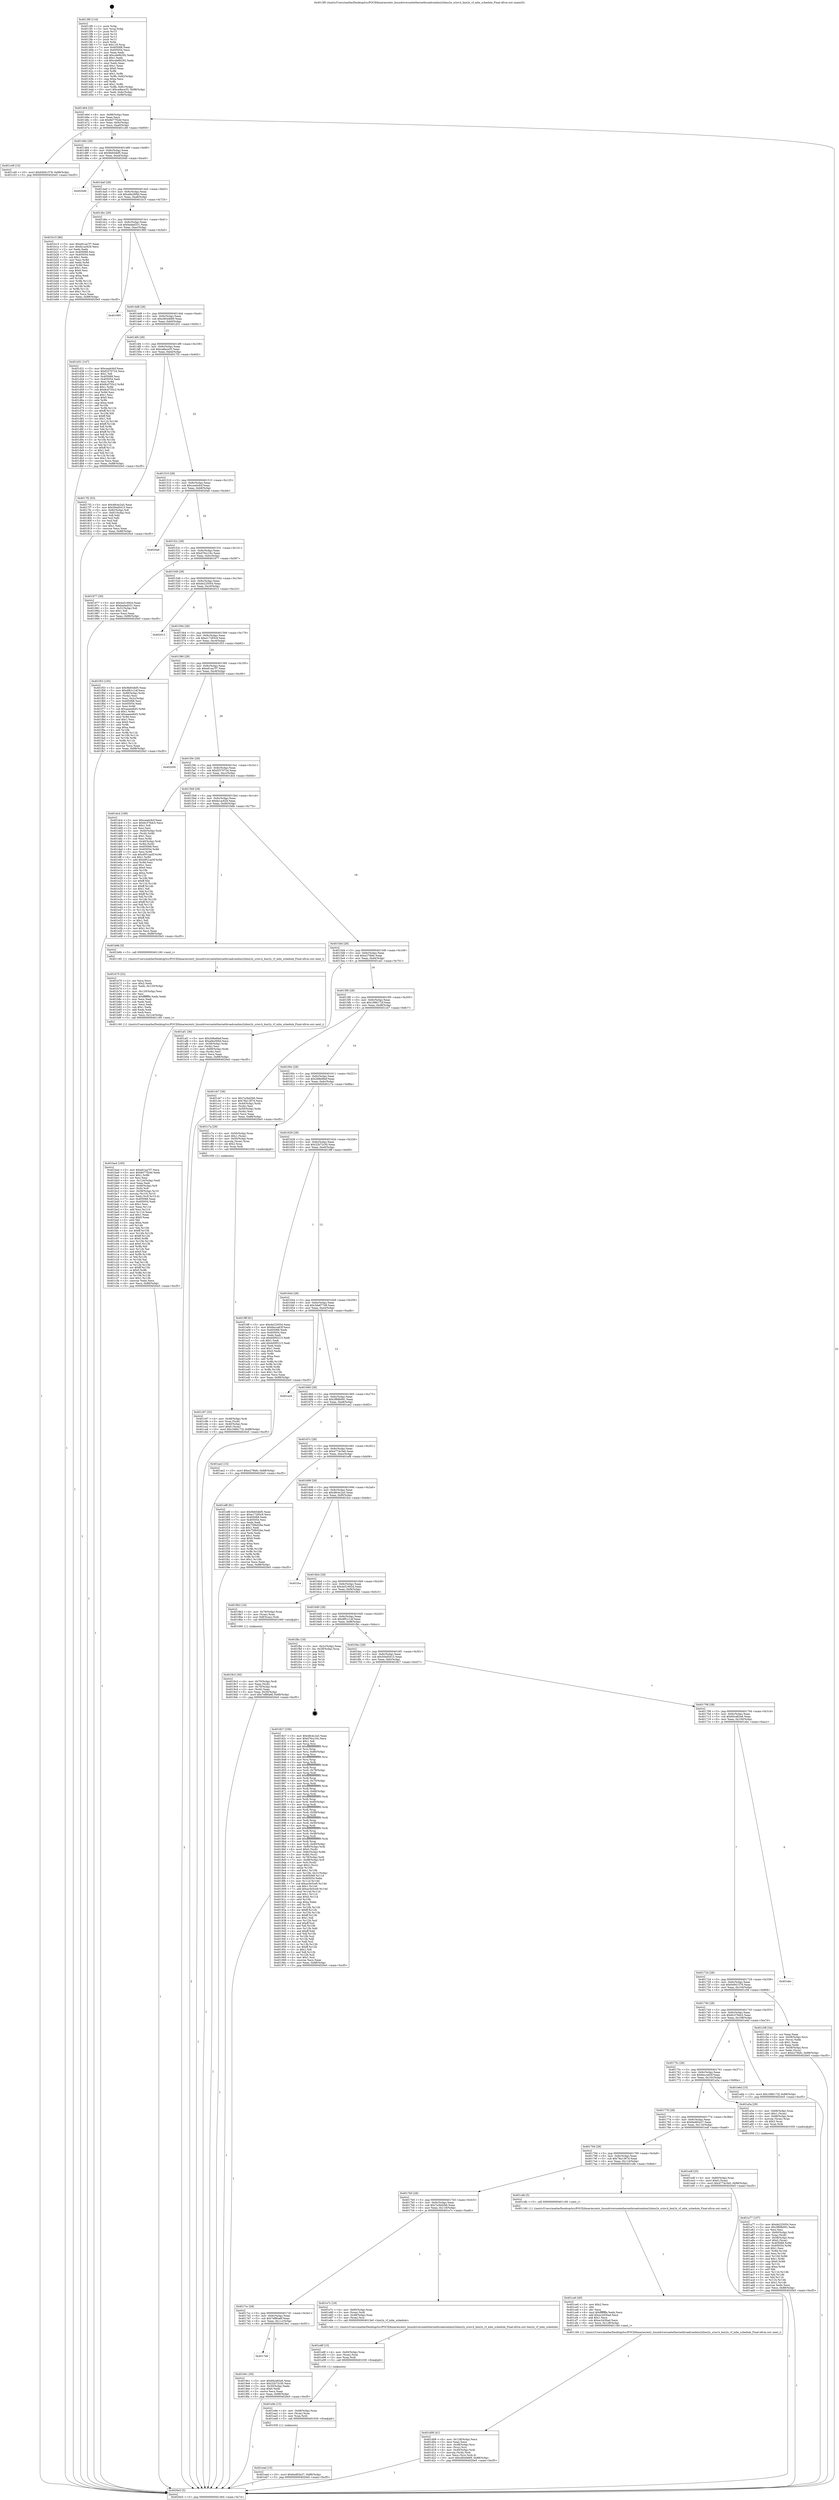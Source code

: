 digraph "0x4013f0" {
  label = "0x4013f0 (/mnt/c/Users/mathe/Desktop/tcc/POCII/binaries/extr_linuxdriversnetethernetbroadcombnx2xbnx2x_sriov.h_bnx2x_vf_mbx_schedule_Final-ollvm.out::main(0))"
  labelloc = "t"
  node[shape=record]

  Entry [label="",width=0.3,height=0.3,shape=circle,fillcolor=black,style=filled]
  "0x401464" [label="{
     0x401464 [32]\l
     | [instrs]\l
     &nbsp;&nbsp;0x401464 \<+6\>: mov -0x88(%rbp),%eax\l
     &nbsp;&nbsp;0x40146a \<+2\>: mov %eax,%ecx\l
     &nbsp;&nbsp;0x40146c \<+6\>: sub $0x8d77f2dd,%ecx\l
     &nbsp;&nbsp;0x401472 \<+6\>: mov %eax,-0x9c(%rbp)\l
     &nbsp;&nbsp;0x401478 \<+6\>: mov %ecx,-0xa0(%rbp)\l
     &nbsp;&nbsp;0x40147e \<+6\>: je 0000000000401c49 \<main+0x859\>\l
  }"]
  "0x401c49" [label="{
     0x401c49 [15]\l
     | [instrs]\l
     &nbsp;&nbsp;0x401c49 \<+10\>: movl $0x64941578,-0x88(%rbp)\l
     &nbsp;&nbsp;0x401c53 \<+5\>: jmp 00000000004020e5 \<main+0xcf5\>\l
  }"]
  "0x401484" [label="{
     0x401484 [28]\l
     | [instrs]\l
     &nbsp;&nbsp;0x401484 \<+5\>: jmp 0000000000401489 \<main+0x99\>\l
     &nbsp;&nbsp;0x401489 \<+6\>: mov -0x9c(%rbp),%eax\l
     &nbsp;&nbsp;0x40148f \<+5\>: sub $0x9b65dbf5,%eax\l
     &nbsp;&nbsp;0x401494 \<+6\>: mov %eax,-0xa4(%rbp)\l
     &nbsp;&nbsp;0x40149a \<+6\>: je 00000000004020d0 \<main+0xce0\>\l
  }"]
  Exit [label="",width=0.3,height=0.3,shape=circle,fillcolor=black,style=filled,peripheries=2]
  "0x4020d0" [label="{
     0x4020d0\l
  }", style=dashed]
  "0x4014a0" [label="{
     0x4014a0 [28]\l
     | [instrs]\l
     &nbsp;&nbsp;0x4014a0 \<+5\>: jmp 00000000004014a5 \<main+0xb5\>\l
     &nbsp;&nbsp;0x4014a5 \<+6\>: mov -0x9c(%rbp),%eax\l
     &nbsp;&nbsp;0x4014ab \<+5\>: sub $0xa9e26f4d,%eax\l
     &nbsp;&nbsp;0x4014b0 \<+6\>: mov %eax,-0xa8(%rbp)\l
     &nbsp;&nbsp;0x4014b6 \<+6\>: je 0000000000401b15 \<main+0x725\>\l
  }"]
  "0x401ead" [label="{
     0x401ead [15]\l
     | [instrs]\l
     &nbsp;&nbsp;0x401ead \<+10\>: movl $0x6ed93a37,-0x88(%rbp)\l
     &nbsp;&nbsp;0x401eb7 \<+5\>: jmp 00000000004020e5 \<main+0xcf5\>\l
  }"]
  "0x401b15" [label="{
     0x401b15 [86]\l
     | [instrs]\l
     &nbsp;&nbsp;0x401b15 \<+5\>: mov $0xe61aa7f7,%eax\l
     &nbsp;&nbsp;0x401b1a \<+5\>: mov $0xfa1ac629,%ecx\l
     &nbsp;&nbsp;0x401b1f \<+2\>: xor %edx,%edx\l
     &nbsp;&nbsp;0x401b21 \<+7\>: mov 0x405068,%esi\l
     &nbsp;&nbsp;0x401b28 \<+7\>: mov 0x405054,%edi\l
     &nbsp;&nbsp;0x401b2f \<+3\>: sub $0x1,%edx\l
     &nbsp;&nbsp;0x401b32 \<+3\>: mov %esi,%r8d\l
     &nbsp;&nbsp;0x401b35 \<+3\>: add %edx,%r8d\l
     &nbsp;&nbsp;0x401b38 \<+4\>: imul %r8d,%esi\l
     &nbsp;&nbsp;0x401b3c \<+3\>: and $0x1,%esi\l
     &nbsp;&nbsp;0x401b3f \<+3\>: cmp $0x0,%esi\l
     &nbsp;&nbsp;0x401b42 \<+4\>: sete %r9b\l
     &nbsp;&nbsp;0x401b46 \<+3\>: cmp $0xa,%edi\l
     &nbsp;&nbsp;0x401b49 \<+4\>: setl %r10b\l
     &nbsp;&nbsp;0x401b4d \<+3\>: mov %r9b,%r11b\l
     &nbsp;&nbsp;0x401b50 \<+3\>: and %r10b,%r11b\l
     &nbsp;&nbsp;0x401b53 \<+3\>: xor %r10b,%r9b\l
     &nbsp;&nbsp;0x401b56 \<+3\>: or %r9b,%r11b\l
     &nbsp;&nbsp;0x401b59 \<+4\>: test $0x1,%r11b\l
     &nbsp;&nbsp;0x401b5d \<+3\>: cmovne %ecx,%eax\l
     &nbsp;&nbsp;0x401b60 \<+6\>: mov %eax,-0x88(%rbp)\l
     &nbsp;&nbsp;0x401b66 \<+5\>: jmp 00000000004020e5 \<main+0xcf5\>\l
  }"]
  "0x4014bc" [label="{
     0x4014bc [28]\l
     | [instrs]\l
     &nbsp;&nbsp;0x4014bc \<+5\>: jmp 00000000004014c1 \<main+0xd1\>\l
     &nbsp;&nbsp;0x4014c1 \<+6\>: mov -0x9c(%rbp),%eax\l
     &nbsp;&nbsp;0x4014c7 \<+5\>: sub $0xbadad331,%eax\l
     &nbsp;&nbsp;0x4014cc \<+6\>: mov %eax,-0xac(%rbp)\l
     &nbsp;&nbsp;0x4014d2 \<+6\>: je 0000000000401995 \<main+0x5a5\>\l
  }"]
  "0x401e9e" [label="{
     0x401e9e [15]\l
     | [instrs]\l
     &nbsp;&nbsp;0x401e9e \<+4\>: mov -0x48(%rbp),%rax\l
     &nbsp;&nbsp;0x401ea2 \<+3\>: mov (%rax),%rax\l
     &nbsp;&nbsp;0x401ea5 \<+3\>: mov %rax,%rdi\l
     &nbsp;&nbsp;0x401ea8 \<+5\>: call 0000000000401030 \<free@plt\>\l
     | [calls]\l
     &nbsp;&nbsp;0x401030 \{1\} (unknown)\l
  }"]
  "0x401995" [label="{
     0x401995\l
  }", style=dashed]
  "0x4014d8" [label="{
     0x4014d8 [28]\l
     | [instrs]\l
     &nbsp;&nbsp;0x4014d8 \<+5\>: jmp 00000000004014dd \<main+0xed\>\l
     &nbsp;&nbsp;0x4014dd \<+6\>: mov -0x9c(%rbp),%eax\l
     &nbsp;&nbsp;0x4014e3 \<+5\>: sub $0xc8044669,%eax\l
     &nbsp;&nbsp;0x4014e8 \<+6\>: mov %eax,-0xb0(%rbp)\l
     &nbsp;&nbsp;0x4014ee \<+6\>: je 0000000000401d31 \<main+0x941\>\l
  }"]
  "0x401e8f" [label="{
     0x401e8f [15]\l
     | [instrs]\l
     &nbsp;&nbsp;0x401e8f \<+4\>: mov -0x60(%rbp),%rax\l
     &nbsp;&nbsp;0x401e93 \<+3\>: mov (%rax),%rax\l
     &nbsp;&nbsp;0x401e96 \<+3\>: mov %rax,%rdi\l
     &nbsp;&nbsp;0x401e99 \<+5\>: call 0000000000401030 \<free@plt\>\l
     | [calls]\l
     &nbsp;&nbsp;0x401030 \{1\} (unknown)\l
  }"]
  "0x401d31" [label="{
     0x401d31 [147]\l
     | [instrs]\l
     &nbsp;&nbsp;0x401d31 \<+5\>: mov $0xceadc6cf,%eax\l
     &nbsp;&nbsp;0x401d36 \<+5\>: mov $0xf2570724,%ecx\l
     &nbsp;&nbsp;0x401d3b \<+2\>: mov $0x1,%dl\l
     &nbsp;&nbsp;0x401d3d \<+7\>: mov 0x405068,%esi\l
     &nbsp;&nbsp;0x401d44 \<+7\>: mov 0x405054,%edi\l
     &nbsp;&nbsp;0x401d4b \<+3\>: mov %esi,%r8d\l
     &nbsp;&nbsp;0x401d4e \<+7\>: add $0x8cd755c2,%r8d\l
     &nbsp;&nbsp;0x401d55 \<+4\>: sub $0x1,%r8d\l
     &nbsp;&nbsp;0x401d59 \<+7\>: sub $0x8cd755c2,%r8d\l
     &nbsp;&nbsp;0x401d60 \<+4\>: imul %r8d,%esi\l
     &nbsp;&nbsp;0x401d64 \<+3\>: and $0x1,%esi\l
     &nbsp;&nbsp;0x401d67 \<+3\>: cmp $0x0,%esi\l
     &nbsp;&nbsp;0x401d6a \<+4\>: sete %r9b\l
     &nbsp;&nbsp;0x401d6e \<+3\>: cmp $0xa,%edi\l
     &nbsp;&nbsp;0x401d71 \<+4\>: setl %r10b\l
     &nbsp;&nbsp;0x401d75 \<+3\>: mov %r9b,%r11b\l
     &nbsp;&nbsp;0x401d78 \<+4\>: xor $0xff,%r11b\l
     &nbsp;&nbsp;0x401d7c \<+3\>: mov %r10b,%bl\l
     &nbsp;&nbsp;0x401d7f \<+3\>: xor $0xff,%bl\l
     &nbsp;&nbsp;0x401d82 \<+3\>: xor $0x1,%dl\l
     &nbsp;&nbsp;0x401d85 \<+3\>: mov %r11b,%r14b\l
     &nbsp;&nbsp;0x401d88 \<+4\>: and $0xff,%r14b\l
     &nbsp;&nbsp;0x401d8c \<+3\>: and %dl,%r9b\l
     &nbsp;&nbsp;0x401d8f \<+3\>: mov %bl,%r15b\l
     &nbsp;&nbsp;0x401d92 \<+4\>: and $0xff,%r15b\l
     &nbsp;&nbsp;0x401d96 \<+3\>: and %dl,%r10b\l
     &nbsp;&nbsp;0x401d99 \<+3\>: or %r9b,%r14b\l
     &nbsp;&nbsp;0x401d9c \<+3\>: or %r10b,%r15b\l
     &nbsp;&nbsp;0x401d9f \<+3\>: xor %r15b,%r14b\l
     &nbsp;&nbsp;0x401da2 \<+3\>: or %bl,%r11b\l
     &nbsp;&nbsp;0x401da5 \<+4\>: xor $0xff,%r11b\l
     &nbsp;&nbsp;0x401da9 \<+3\>: or $0x1,%dl\l
     &nbsp;&nbsp;0x401dac \<+3\>: and %dl,%r11b\l
     &nbsp;&nbsp;0x401daf \<+3\>: or %r11b,%r14b\l
     &nbsp;&nbsp;0x401db2 \<+4\>: test $0x1,%r14b\l
     &nbsp;&nbsp;0x401db6 \<+3\>: cmovne %ecx,%eax\l
     &nbsp;&nbsp;0x401db9 \<+6\>: mov %eax,-0x88(%rbp)\l
     &nbsp;&nbsp;0x401dbf \<+5\>: jmp 00000000004020e5 \<main+0xcf5\>\l
  }"]
  "0x4014f4" [label="{
     0x4014f4 [28]\l
     | [instrs]\l
     &nbsp;&nbsp;0x4014f4 \<+5\>: jmp 00000000004014f9 \<main+0x109\>\l
     &nbsp;&nbsp;0x4014f9 \<+6\>: mov -0x9c(%rbp),%eax\l
     &nbsp;&nbsp;0x4014ff \<+5\>: sub $0xce8ace35,%eax\l
     &nbsp;&nbsp;0x401504 \<+6\>: mov %eax,-0xb4(%rbp)\l
     &nbsp;&nbsp;0x40150a \<+6\>: je 00000000004017f2 \<main+0x402\>\l
  }"]
  "0x401d08" [label="{
     0x401d08 [41]\l
     | [instrs]\l
     &nbsp;&nbsp;0x401d08 \<+6\>: mov -0x128(%rbp),%ecx\l
     &nbsp;&nbsp;0x401d0e \<+3\>: imul %eax,%ecx\l
     &nbsp;&nbsp;0x401d11 \<+4\>: mov -0x48(%rbp),%rsi\l
     &nbsp;&nbsp;0x401d15 \<+3\>: mov (%rsi),%rsi\l
     &nbsp;&nbsp;0x401d18 \<+4\>: mov -0x40(%rbp),%rdi\l
     &nbsp;&nbsp;0x401d1c \<+3\>: movslq (%rdi),%rdi\l
     &nbsp;&nbsp;0x401d1f \<+3\>: mov %ecx,(%rsi,%rdi,4)\l
     &nbsp;&nbsp;0x401d22 \<+10\>: movl $0xc8044669,-0x88(%rbp)\l
     &nbsp;&nbsp;0x401d2c \<+5\>: jmp 00000000004020e5 \<main+0xcf5\>\l
  }"]
  "0x4017f2" [label="{
     0x4017f2 [53]\l
     | [instrs]\l
     &nbsp;&nbsp;0x4017f2 \<+5\>: mov $0x48c4c2a5,%eax\l
     &nbsp;&nbsp;0x4017f7 \<+5\>: mov $0x50ed5415,%ecx\l
     &nbsp;&nbsp;0x4017fc \<+6\>: mov -0x82(%rbp),%dl\l
     &nbsp;&nbsp;0x401802 \<+7\>: mov -0x81(%rbp),%sil\l
     &nbsp;&nbsp;0x401809 \<+3\>: mov %dl,%dil\l
     &nbsp;&nbsp;0x40180c \<+3\>: and %sil,%dil\l
     &nbsp;&nbsp;0x40180f \<+3\>: xor %sil,%dl\l
     &nbsp;&nbsp;0x401812 \<+3\>: or %dl,%dil\l
     &nbsp;&nbsp;0x401815 \<+4\>: test $0x1,%dil\l
     &nbsp;&nbsp;0x401819 \<+3\>: cmovne %ecx,%eax\l
     &nbsp;&nbsp;0x40181c \<+6\>: mov %eax,-0x88(%rbp)\l
     &nbsp;&nbsp;0x401822 \<+5\>: jmp 00000000004020e5 \<main+0xcf5\>\l
  }"]
  "0x401510" [label="{
     0x401510 [28]\l
     | [instrs]\l
     &nbsp;&nbsp;0x401510 \<+5\>: jmp 0000000000401515 \<main+0x125\>\l
     &nbsp;&nbsp;0x401515 \<+6\>: mov -0x9c(%rbp),%eax\l
     &nbsp;&nbsp;0x40151b \<+5\>: sub $0xceadc6cf,%eax\l
     &nbsp;&nbsp;0x401520 \<+6\>: mov %eax,-0xb8(%rbp)\l
     &nbsp;&nbsp;0x401526 \<+6\>: je 00000000004020a6 \<main+0xcb6\>\l
  }"]
  "0x4020e5" [label="{
     0x4020e5 [5]\l
     | [instrs]\l
     &nbsp;&nbsp;0x4020e5 \<+5\>: jmp 0000000000401464 \<main+0x74\>\l
  }"]
  "0x4013f0" [label="{
     0x4013f0 [116]\l
     | [instrs]\l
     &nbsp;&nbsp;0x4013f0 \<+1\>: push %rbp\l
     &nbsp;&nbsp;0x4013f1 \<+3\>: mov %rsp,%rbp\l
     &nbsp;&nbsp;0x4013f4 \<+2\>: push %r15\l
     &nbsp;&nbsp;0x4013f6 \<+2\>: push %r14\l
     &nbsp;&nbsp;0x4013f8 \<+2\>: push %r13\l
     &nbsp;&nbsp;0x4013fa \<+2\>: push %r12\l
     &nbsp;&nbsp;0x4013fc \<+1\>: push %rbx\l
     &nbsp;&nbsp;0x4013fd \<+7\>: sub $0x118,%rsp\l
     &nbsp;&nbsp;0x401404 \<+7\>: mov 0x405068,%eax\l
     &nbsp;&nbsp;0x40140b \<+7\>: mov 0x405054,%ecx\l
     &nbsp;&nbsp;0x401412 \<+2\>: mov %eax,%edx\l
     &nbsp;&nbsp;0x401414 \<+6\>: add $0xcde9b292,%edx\l
     &nbsp;&nbsp;0x40141a \<+3\>: sub $0x1,%edx\l
     &nbsp;&nbsp;0x40141d \<+6\>: sub $0xcde9b292,%edx\l
     &nbsp;&nbsp;0x401423 \<+3\>: imul %edx,%eax\l
     &nbsp;&nbsp;0x401426 \<+3\>: and $0x1,%eax\l
     &nbsp;&nbsp;0x401429 \<+3\>: cmp $0x0,%eax\l
     &nbsp;&nbsp;0x40142c \<+4\>: sete %r8b\l
     &nbsp;&nbsp;0x401430 \<+4\>: and $0x1,%r8b\l
     &nbsp;&nbsp;0x401434 \<+7\>: mov %r8b,-0x82(%rbp)\l
     &nbsp;&nbsp;0x40143b \<+3\>: cmp $0xa,%ecx\l
     &nbsp;&nbsp;0x40143e \<+4\>: setl %r8b\l
     &nbsp;&nbsp;0x401442 \<+4\>: and $0x1,%r8b\l
     &nbsp;&nbsp;0x401446 \<+7\>: mov %r8b,-0x81(%rbp)\l
     &nbsp;&nbsp;0x40144d \<+10\>: movl $0xce8ace35,-0x88(%rbp)\l
     &nbsp;&nbsp;0x401457 \<+6\>: mov %edi,-0x8c(%rbp)\l
     &nbsp;&nbsp;0x40145d \<+7\>: mov %rsi,-0x98(%rbp)\l
  }"]
  "0x401ce0" [label="{
     0x401ce0 [40]\l
     | [instrs]\l
     &nbsp;&nbsp;0x401ce0 \<+5\>: mov $0x2,%ecx\l
     &nbsp;&nbsp;0x401ce5 \<+1\>: cltd\l
     &nbsp;&nbsp;0x401ce6 \<+2\>: idiv %ecx\l
     &nbsp;&nbsp;0x401ce8 \<+6\>: imul $0xfffffffe,%edx,%ecx\l
     &nbsp;&nbsp;0x401cee \<+6\>: add $0xac2d30ad,%ecx\l
     &nbsp;&nbsp;0x401cf4 \<+3\>: add $0x1,%ecx\l
     &nbsp;&nbsp;0x401cf7 \<+6\>: sub $0xac2d30ad,%ecx\l
     &nbsp;&nbsp;0x401cfd \<+6\>: mov %ecx,-0x128(%rbp)\l
     &nbsp;&nbsp;0x401d03 \<+5\>: call 0000000000401160 \<next_i\>\l
     | [calls]\l
     &nbsp;&nbsp;0x401160 \{1\} (/mnt/c/Users/mathe/Desktop/tcc/POCII/binaries/extr_linuxdriversnetethernetbroadcombnx2xbnx2x_sriov.h_bnx2x_vf_mbx_schedule_Final-ollvm.out::next_i)\l
  }"]
  "0x4020a6" [label="{
     0x4020a6\l
  }", style=dashed]
  "0x40152c" [label="{
     0x40152c [28]\l
     | [instrs]\l
     &nbsp;&nbsp;0x40152c \<+5\>: jmp 0000000000401531 \<main+0x141\>\l
     &nbsp;&nbsp;0x401531 \<+6\>: mov -0x9c(%rbp),%eax\l
     &nbsp;&nbsp;0x401537 \<+5\>: sub $0xd76cc16c,%eax\l
     &nbsp;&nbsp;0x40153c \<+6\>: mov %eax,-0xbc(%rbp)\l
     &nbsp;&nbsp;0x401542 \<+6\>: je 0000000000401977 \<main+0x587\>\l
  }"]
  "0x401c97" [label="{
     0x401c97 [32]\l
     | [instrs]\l
     &nbsp;&nbsp;0x401c97 \<+4\>: mov -0x48(%rbp),%rdi\l
     &nbsp;&nbsp;0x401c9b \<+3\>: mov %rax,(%rdi)\l
     &nbsp;&nbsp;0x401c9e \<+4\>: mov -0x40(%rbp),%rax\l
     &nbsp;&nbsp;0x401ca2 \<+6\>: movl $0x0,(%rax)\l
     &nbsp;&nbsp;0x401ca8 \<+10\>: movl $0x1686172f,-0x88(%rbp)\l
     &nbsp;&nbsp;0x401cb2 \<+5\>: jmp 00000000004020e5 \<main+0xcf5\>\l
  }"]
  "0x401977" [label="{
     0x401977 [30]\l
     | [instrs]\l
     &nbsp;&nbsp;0x401977 \<+5\>: mov $0x4a51692d,%eax\l
     &nbsp;&nbsp;0x40197c \<+5\>: mov $0xbadad331,%ecx\l
     &nbsp;&nbsp;0x401981 \<+3\>: mov -0x31(%rbp),%dl\l
     &nbsp;&nbsp;0x401984 \<+3\>: test $0x1,%dl\l
     &nbsp;&nbsp;0x401987 \<+3\>: cmovne %ecx,%eax\l
     &nbsp;&nbsp;0x40198a \<+6\>: mov %eax,-0x88(%rbp)\l
     &nbsp;&nbsp;0x401990 \<+5\>: jmp 00000000004020e5 \<main+0xcf5\>\l
  }"]
  "0x401548" [label="{
     0x401548 [28]\l
     | [instrs]\l
     &nbsp;&nbsp;0x401548 \<+5\>: jmp 000000000040154d \<main+0x15d\>\l
     &nbsp;&nbsp;0x40154d \<+6\>: mov -0x9c(%rbp),%eax\l
     &nbsp;&nbsp;0x401553 \<+5\>: sub $0xde225054,%eax\l
     &nbsp;&nbsp;0x401558 \<+6\>: mov %eax,-0xc0(%rbp)\l
     &nbsp;&nbsp;0x40155e \<+6\>: je 0000000000402013 \<main+0xc23\>\l
  }"]
  "0x401ba4" [label="{
     0x401ba4 [165]\l
     | [instrs]\l
     &nbsp;&nbsp;0x401ba4 \<+5\>: mov $0xe61aa7f7,%ecx\l
     &nbsp;&nbsp;0x401ba9 \<+5\>: mov $0x8d77f2dd,%edx\l
     &nbsp;&nbsp;0x401bae \<+3\>: mov $0x1,%r8b\l
     &nbsp;&nbsp;0x401bb1 \<+2\>: xor %esi,%esi\l
     &nbsp;&nbsp;0x401bb3 \<+6\>: mov -0x124(%rbp),%edi\l
     &nbsp;&nbsp;0x401bb9 \<+3\>: imul %eax,%edi\l
     &nbsp;&nbsp;0x401bbc \<+4\>: mov -0x60(%rbp),%r9\l
     &nbsp;&nbsp;0x401bc0 \<+3\>: mov (%r9),%r9\l
     &nbsp;&nbsp;0x401bc3 \<+4\>: mov -0x58(%rbp),%r10\l
     &nbsp;&nbsp;0x401bc7 \<+3\>: movslq (%r10),%r10\l
     &nbsp;&nbsp;0x401bca \<+4\>: mov %edi,(%r9,%r10,4)\l
     &nbsp;&nbsp;0x401bce \<+7\>: mov 0x405068,%eax\l
     &nbsp;&nbsp;0x401bd5 \<+7\>: mov 0x405054,%edi\l
     &nbsp;&nbsp;0x401bdc \<+3\>: sub $0x1,%esi\l
     &nbsp;&nbsp;0x401bdf \<+3\>: mov %eax,%r11d\l
     &nbsp;&nbsp;0x401be2 \<+3\>: add %esi,%r11d\l
     &nbsp;&nbsp;0x401be5 \<+4\>: imul %r11d,%eax\l
     &nbsp;&nbsp;0x401be9 \<+3\>: and $0x1,%eax\l
     &nbsp;&nbsp;0x401bec \<+3\>: cmp $0x0,%eax\l
     &nbsp;&nbsp;0x401bef \<+3\>: sete %bl\l
     &nbsp;&nbsp;0x401bf2 \<+3\>: cmp $0xa,%edi\l
     &nbsp;&nbsp;0x401bf5 \<+4\>: setl %r14b\l
     &nbsp;&nbsp;0x401bf9 \<+3\>: mov %bl,%r15b\l
     &nbsp;&nbsp;0x401bfc \<+4\>: xor $0xff,%r15b\l
     &nbsp;&nbsp;0x401c00 \<+3\>: mov %r14b,%r12b\l
     &nbsp;&nbsp;0x401c03 \<+4\>: xor $0xff,%r12b\l
     &nbsp;&nbsp;0x401c07 \<+4\>: xor $0x0,%r8b\l
     &nbsp;&nbsp;0x401c0b \<+3\>: mov %r15b,%r13b\l
     &nbsp;&nbsp;0x401c0e \<+4\>: and $0x0,%r13b\l
     &nbsp;&nbsp;0x401c12 \<+3\>: and %r8b,%bl\l
     &nbsp;&nbsp;0x401c15 \<+3\>: mov %r12b,%al\l
     &nbsp;&nbsp;0x401c18 \<+2\>: and $0x0,%al\l
     &nbsp;&nbsp;0x401c1a \<+3\>: and %r8b,%r14b\l
     &nbsp;&nbsp;0x401c1d \<+3\>: or %bl,%r13b\l
     &nbsp;&nbsp;0x401c20 \<+3\>: or %r14b,%al\l
     &nbsp;&nbsp;0x401c23 \<+3\>: xor %al,%r13b\l
     &nbsp;&nbsp;0x401c26 \<+3\>: or %r12b,%r15b\l
     &nbsp;&nbsp;0x401c29 \<+4\>: xor $0xff,%r15b\l
     &nbsp;&nbsp;0x401c2d \<+4\>: or $0x0,%r8b\l
     &nbsp;&nbsp;0x401c31 \<+3\>: and %r8b,%r15b\l
     &nbsp;&nbsp;0x401c34 \<+3\>: or %r15b,%r13b\l
     &nbsp;&nbsp;0x401c37 \<+4\>: test $0x1,%r13b\l
     &nbsp;&nbsp;0x401c3b \<+3\>: cmovne %edx,%ecx\l
     &nbsp;&nbsp;0x401c3e \<+6\>: mov %ecx,-0x88(%rbp)\l
     &nbsp;&nbsp;0x401c44 \<+5\>: jmp 00000000004020e5 \<main+0xcf5\>\l
  }"]
  "0x402013" [label="{
     0x402013\l
  }", style=dashed]
  "0x401564" [label="{
     0x401564 [28]\l
     | [instrs]\l
     &nbsp;&nbsp;0x401564 \<+5\>: jmp 0000000000401569 \<main+0x179\>\l
     &nbsp;&nbsp;0x401569 \<+6\>: mov -0x9c(%rbp),%eax\l
     &nbsp;&nbsp;0x40156f \<+5\>: sub $0xe17285c9,%eax\l
     &nbsp;&nbsp;0x401574 \<+6\>: mov %eax,-0xc4(%rbp)\l
     &nbsp;&nbsp;0x40157a \<+6\>: je 0000000000401f53 \<main+0xb63\>\l
  }"]
  "0x401b70" [label="{
     0x401b70 [52]\l
     | [instrs]\l
     &nbsp;&nbsp;0x401b70 \<+2\>: xor %ecx,%ecx\l
     &nbsp;&nbsp;0x401b72 \<+5\>: mov $0x2,%edx\l
     &nbsp;&nbsp;0x401b77 \<+6\>: mov %edx,-0x120(%rbp)\l
     &nbsp;&nbsp;0x401b7d \<+1\>: cltd\l
     &nbsp;&nbsp;0x401b7e \<+6\>: mov -0x120(%rbp),%esi\l
     &nbsp;&nbsp;0x401b84 \<+2\>: idiv %esi\l
     &nbsp;&nbsp;0x401b86 \<+6\>: imul $0xfffffffe,%edx,%edx\l
     &nbsp;&nbsp;0x401b8c \<+2\>: mov %ecx,%edi\l
     &nbsp;&nbsp;0x401b8e \<+2\>: sub %edx,%edi\l
     &nbsp;&nbsp;0x401b90 \<+2\>: mov %ecx,%edx\l
     &nbsp;&nbsp;0x401b92 \<+3\>: sub $0x1,%edx\l
     &nbsp;&nbsp;0x401b95 \<+2\>: add %edx,%edi\l
     &nbsp;&nbsp;0x401b97 \<+2\>: sub %edi,%ecx\l
     &nbsp;&nbsp;0x401b99 \<+6\>: mov %ecx,-0x124(%rbp)\l
     &nbsp;&nbsp;0x401b9f \<+5\>: call 0000000000401160 \<next_i\>\l
     | [calls]\l
     &nbsp;&nbsp;0x401160 \{1\} (/mnt/c/Users/mathe/Desktop/tcc/POCII/binaries/extr_linuxdriversnetethernetbroadcombnx2xbnx2x_sriov.h_bnx2x_vf_mbx_schedule_Final-ollvm.out::next_i)\l
  }"]
  "0x401f53" [label="{
     0x401f53 [105]\l
     | [instrs]\l
     &nbsp;&nbsp;0x401f53 \<+5\>: mov $0x9b65dbf5,%eax\l
     &nbsp;&nbsp;0x401f58 \<+5\>: mov $0x4f61c14f,%ecx\l
     &nbsp;&nbsp;0x401f5d \<+4\>: mov -0x80(%rbp),%rdx\l
     &nbsp;&nbsp;0x401f61 \<+2\>: mov (%rdx),%esi\l
     &nbsp;&nbsp;0x401f63 \<+3\>: mov %esi,-0x2c(%rbp)\l
     &nbsp;&nbsp;0x401f66 \<+7\>: mov 0x405068,%esi\l
     &nbsp;&nbsp;0x401f6d \<+7\>: mov 0x405054,%edi\l
     &nbsp;&nbsp;0x401f74 \<+3\>: mov %esi,%r8d\l
     &nbsp;&nbsp;0x401f77 \<+7\>: sub $0xaaeee645,%r8d\l
     &nbsp;&nbsp;0x401f7e \<+4\>: sub $0x1,%r8d\l
     &nbsp;&nbsp;0x401f82 \<+7\>: add $0xaaeee645,%r8d\l
     &nbsp;&nbsp;0x401f89 \<+4\>: imul %r8d,%esi\l
     &nbsp;&nbsp;0x401f8d \<+3\>: and $0x1,%esi\l
     &nbsp;&nbsp;0x401f90 \<+3\>: cmp $0x0,%esi\l
     &nbsp;&nbsp;0x401f93 \<+4\>: sete %r9b\l
     &nbsp;&nbsp;0x401f97 \<+3\>: cmp $0xa,%edi\l
     &nbsp;&nbsp;0x401f9a \<+4\>: setl %r10b\l
     &nbsp;&nbsp;0x401f9e \<+3\>: mov %r9b,%r11b\l
     &nbsp;&nbsp;0x401fa1 \<+3\>: and %r10b,%r11b\l
     &nbsp;&nbsp;0x401fa4 \<+3\>: xor %r10b,%r9b\l
     &nbsp;&nbsp;0x401fa7 \<+3\>: or %r9b,%r11b\l
     &nbsp;&nbsp;0x401faa \<+4\>: test $0x1,%r11b\l
     &nbsp;&nbsp;0x401fae \<+3\>: cmovne %ecx,%eax\l
     &nbsp;&nbsp;0x401fb1 \<+6\>: mov %eax,-0x88(%rbp)\l
     &nbsp;&nbsp;0x401fb7 \<+5\>: jmp 00000000004020e5 \<main+0xcf5\>\l
  }"]
  "0x401580" [label="{
     0x401580 [28]\l
     | [instrs]\l
     &nbsp;&nbsp;0x401580 \<+5\>: jmp 0000000000401585 \<main+0x195\>\l
     &nbsp;&nbsp;0x401585 \<+6\>: mov -0x9c(%rbp),%eax\l
     &nbsp;&nbsp;0x40158b \<+5\>: sub $0xe61aa7f7,%eax\l
     &nbsp;&nbsp;0x401590 \<+6\>: mov %eax,-0xc8(%rbp)\l
     &nbsp;&nbsp;0x401596 \<+6\>: je 0000000000402050 \<main+0xc60\>\l
  }"]
  "0x401a77" [label="{
     0x401a77 [107]\l
     | [instrs]\l
     &nbsp;&nbsp;0x401a77 \<+5\>: mov $0xde225054,%ecx\l
     &nbsp;&nbsp;0x401a7c \<+5\>: mov $0x3f69b091,%edx\l
     &nbsp;&nbsp;0x401a81 \<+2\>: xor %esi,%esi\l
     &nbsp;&nbsp;0x401a83 \<+4\>: mov -0x60(%rbp),%rdi\l
     &nbsp;&nbsp;0x401a87 \<+3\>: mov %rax,(%rdi)\l
     &nbsp;&nbsp;0x401a8a \<+4\>: mov -0x58(%rbp),%rax\l
     &nbsp;&nbsp;0x401a8e \<+6\>: movl $0x0,(%rax)\l
     &nbsp;&nbsp;0x401a94 \<+8\>: mov 0x405068,%r8d\l
     &nbsp;&nbsp;0x401a9c \<+8\>: mov 0x405054,%r9d\l
     &nbsp;&nbsp;0x401aa4 \<+3\>: sub $0x1,%esi\l
     &nbsp;&nbsp;0x401aa7 \<+3\>: mov %r8d,%r10d\l
     &nbsp;&nbsp;0x401aaa \<+3\>: add %esi,%r10d\l
     &nbsp;&nbsp;0x401aad \<+4\>: imul %r10d,%r8d\l
     &nbsp;&nbsp;0x401ab1 \<+4\>: and $0x1,%r8d\l
     &nbsp;&nbsp;0x401ab5 \<+4\>: cmp $0x0,%r8d\l
     &nbsp;&nbsp;0x401ab9 \<+4\>: sete %r11b\l
     &nbsp;&nbsp;0x401abd \<+4\>: cmp $0xa,%r9d\l
     &nbsp;&nbsp;0x401ac1 \<+3\>: setl %bl\l
     &nbsp;&nbsp;0x401ac4 \<+3\>: mov %r11b,%r14b\l
     &nbsp;&nbsp;0x401ac7 \<+3\>: and %bl,%r14b\l
     &nbsp;&nbsp;0x401aca \<+3\>: xor %bl,%r11b\l
     &nbsp;&nbsp;0x401acd \<+3\>: or %r11b,%r14b\l
     &nbsp;&nbsp;0x401ad0 \<+4\>: test $0x1,%r14b\l
     &nbsp;&nbsp;0x401ad4 \<+3\>: cmovne %edx,%ecx\l
     &nbsp;&nbsp;0x401ad7 \<+6\>: mov %ecx,-0x88(%rbp)\l
     &nbsp;&nbsp;0x401add \<+5\>: jmp 00000000004020e5 \<main+0xcf5\>\l
  }"]
  "0x402050" [label="{
     0x402050\l
  }", style=dashed]
  "0x40159c" [label="{
     0x40159c [28]\l
     | [instrs]\l
     &nbsp;&nbsp;0x40159c \<+5\>: jmp 00000000004015a1 \<main+0x1b1\>\l
     &nbsp;&nbsp;0x4015a1 \<+6\>: mov -0x9c(%rbp),%eax\l
     &nbsp;&nbsp;0x4015a7 \<+5\>: sub $0xf2570724,%eax\l
     &nbsp;&nbsp;0x4015ac \<+6\>: mov %eax,-0xcc(%rbp)\l
     &nbsp;&nbsp;0x4015b2 \<+6\>: je 0000000000401dc4 \<main+0x9d4\>\l
  }"]
  "0x4017e8" [label="{
     0x4017e8\l
  }", style=dashed]
  "0x401dc4" [label="{
     0x401dc4 [169]\l
     | [instrs]\l
     &nbsp;&nbsp;0x401dc4 \<+5\>: mov $0xceadc6cf,%eax\l
     &nbsp;&nbsp;0x401dc9 \<+5\>: mov $0x6c376dc5,%ecx\l
     &nbsp;&nbsp;0x401dce \<+2\>: mov $0x1,%dl\l
     &nbsp;&nbsp;0x401dd0 \<+2\>: xor %esi,%esi\l
     &nbsp;&nbsp;0x401dd2 \<+4\>: mov -0x40(%rbp),%rdi\l
     &nbsp;&nbsp;0x401dd6 \<+3\>: mov (%rdi),%r8d\l
     &nbsp;&nbsp;0x401dd9 \<+3\>: sub $0x1,%esi\l
     &nbsp;&nbsp;0x401ddc \<+3\>: sub %esi,%r8d\l
     &nbsp;&nbsp;0x401ddf \<+4\>: mov -0x40(%rbp),%rdi\l
     &nbsp;&nbsp;0x401de3 \<+3\>: mov %r8d,(%rdi)\l
     &nbsp;&nbsp;0x401de6 \<+7\>: mov 0x405068,%esi\l
     &nbsp;&nbsp;0x401ded \<+8\>: mov 0x405054,%r8d\l
     &nbsp;&nbsp;0x401df5 \<+3\>: mov %esi,%r9d\l
     &nbsp;&nbsp;0x401df8 \<+7\>: sub $0x4951aa5f,%r9d\l
     &nbsp;&nbsp;0x401dff \<+4\>: sub $0x1,%r9d\l
     &nbsp;&nbsp;0x401e03 \<+7\>: add $0x4951aa5f,%r9d\l
     &nbsp;&nbsp;0x401e0a \<+4\>: imul %r9d,%esi\l
     &nbsp;&nbsp;0x401e0e \<+3\>: and $0x1,%esi\l
     &nbsp;&nbsp;0x401e11 \<+3\>: cmp $0x0,%esi\l
     &nbsp;&nbsp;0x401e14 \<+4\>: sete %r10b\l
     &nbsp;&nbsp;0x401e18 \<+4\>: cmp $0xa,%r8d\l
     &nbsp;&nbsp;0x401e1c \<+4\>: setl %r11b\l
     &nbsp;&nbsp;0x401e20 \<+3\>: mov %r10b,%bl\l
     &nbsp;&nbsp;0x401e23 \<+3\>: xor $0xff,%bl\l
     &nbsp;&nbsp;0x401e26 \<+3\>: mov %r11b,%r14b\l
     &nbsp;&nbsp;0x401e29 \<+4\>: xor $0xff,%r14b\l
     &nbsp;&nbsp;0x401e2d \<+3\>: xor $0x1,%dl\l
     &nbsp;&nbsp;0x401e30 \<+3\>: mov %bl,%r15b\l
     &nbsp;&nbsp;0x401e33 \<+4\>: and $0xff,%r15b\l
     &nbsp;&nbsp;0x401e37 \<+3\>: and %dl,%r10b\l
     &nbsp;&nbsp;0x401e3a \<+3\>: mov %r14b,%r12b\l
     &nbsp;&nbsp;0x401e3d \<+4\>: and $0xff,%r12b\l
     &nbsp;&nbsp;0x401e41 \<+3\>: and %dl,%r11b\l
     &nbsp;&nbsp;0x401e44 \<+3\>: or %r10b,%r15b\l
     &nbsp;&nbsp;0x401e47 \<+3\>: or %r11b,%r12b\l
     &nbsp;&nbsp;0x401e4a \<+3\>: xor %r12b,%r15b\l
     &nbsp;&nbsp;0x401e4d \<+3\>: or %r14b,%bl\l
     &nbsp;&nbsp;0x401e50 \<+3\>: xor $0xff,%bl\l
     &nbsp;&nbsp;0x401e53 \<+3\>: or $0x1,%dl\l
     &nbsp;&nbsp;0x401e56 \<+2\>: and %dl,%bl\l
     &nbsp;&nbsp;0x401e58 \<+3\>: or %bl,%r15b\l
     &nbsp;&nbsp;0x401e5b \<+4\>: test $0x1,%r15b\l
     &nbsp;&nbsp;0x401e5f \<+3\>: cmovne %ecx,%eax\l
     &nbsp;&nbsp;0x401e62 \<+6\>: mov %eax,-0x88(%rbp)\l
     &nbsp;&nbsp;0x401e68 \<+5\>: jmp 00000000004020e5 \<main+0xcf5\>\l
  }"]
  "0x4015b8" [label="{
     0x4015b8 [28]\l
     | [instrs]\l
     &nbsp;&nbsp;0x4015b8 \<+5\>: jmp 00000000004015bd \<main+0x1cd\>\l
     &nbsp;&nbsp;0x4015bd \<+6\>: mov -0x9c(%rbp),%eax\l
     &nbsp;&nbsp;0x4015c3 \<+5\>: sub $0xfa1ac629,%eax\l
     &nbsp;&nbsp;0x4015c8 \<+6\>: mov %eax,-0xd0(%rbp)\l
     &nbsp;&nbsp;0x4015ce \<+6\>: je 0000000000401b6b \<main+0x77b\>\l
  }"]
  "0x4019e1" [label="{
     0x4019e1 [30]\l
     | [instrs]\l
     &nbsp;&nbsp;0x4019e1 \<+5\>: mov $0x60ce82e6,%eax\l
     &nbsp;&nbsp;0x4019e6 \<+5\>: mov $0x32b72c50,%ecx\l
     &nbsp;&nbsp;0x4019eb \<+3\>: mov -0x30(%rbp),%edx\l
     &nbsp;&nbsp;0x4019ee \<+3\>: cmp $0x0,%edx\l
     &nbsp;&nbsp;0x4019f1 \<+3\>: cmove %ecx,%eax\l
     &nbsp;&nbsp;0x4019f4 \<+6\>: mov %eax,-0x88(%rbp)\l
     &nbsp;&nbsp;0x4019fa \<+5\>: jmp 00000000004020e5 \<main+0xcf5\>\l
  }"]
  "0x401b6b" [label="{
     0x401b6b [5]\l
     | [instrs]\l
     &nbsp;&nbsp;0x401b6b \<+5\>: call 0000000000401160 \<next_i\>\l
     | [calls]\l
     &nbsp;&nbsp;0x401160 \{1\} (/mnt/c/Users/mathe/Desktop/tcc/POCII/binaries/extr_linuxdriversnetethernetbroadcombnx2xbnx2x_sriov.h_bnx2x_vf_mbx_schedule_Final-ollvm.out::next_i)\l
  }"]
  "0x4015d4" [label="{
     0x4015d4 [28]\l
     | [instrs]\l
     &nbsp;&nbsp;0x4015d4 \<+5\>: jmp 00000000004015d9 \<main+0x1e9\>\l
     &nbsp;&nbsp;0x4015d9 \<+6\>: mov -0x9c(%rbp),%eax\l
     &nbsp;&nbsp;0x4015df \<+5\>: sub $0xe276bfc,%eax\l
     &nbsp;&nbsp;0x4015e4 \<+6\>: mov %eax,-0xd4(%rbp)\l
     &nbsp;&nbsp;0x4015ea \<+6\>: je 0000000000401af1 \<main+0x701\>\l
  }"]
  "0x4017cc" [label="{
     0x4017cc [28]\l
     | [instrs]\l
     &nbsp;&nbsp;0x4017cc \<+5\>: jmp 00000000004017d1 \<main+0x3e1\>\l
     &nbsp;&nbsp;0x4017d1 \<+6\>: mov -0x9c(%rbp),%eax\l
     &nbsp;&nbsp;0x4017d7 \<+5\>: sub $0x7ef80a6f,%eax\l
     &nbsp;&nbsp;0x4017dc \<+6\>: mov %eax,-0x11c(%rbp)\l
     &nbsp;&nbsp;0x4017e2 \<+6\>: je 00000000004019e1 \<main+0x5f1\>\l
  }"]
  "0x401af1" [label="{
     0x401af1 [36]\l
     | [instrs]\l
     &nbsp;&nbsp;0x401af1 \<+5\>: mov $0x268e66ef,%eax\l
     &nbsp;&nbsp;0x401af6 \<+5\>: mov $0xa9e26f4d,%ecx\l
     &nbsp;&nbsp;0x401afb \<+4\>: mov -0x58(%rbp),%rdx\l
     &nbsp;&nbsp;0x401aff \<+2\>: mov (%rdx),%esi\l
     &nbsp;&nbsp;0x401b01 \<+4\>: mov -0x68(%rbp),%rdx\l
     &nbsp;&nbsp;0x401b05 \<+2\>: cmp (%rdx),%esi\l
     &nbsp;&nbsp;0x401b07 \<+3\>: cmovl %ecx,%eax\l
     &nbsp;&nbsp;0x401b0a \<+6\>: mov %eax,-0x88(%rbp)\l
     &nbsp;&nbsp;0x401b10 \<+5\>: jmp 00000000004020e5 \<main+0xcf5\>\l
  }"]
  "0x4015f0" [label="{
     0x4015f0 [28]\l
     | [instrs]\l
     &nbsp;&nbsp;0x4015f0 \<+5\>: jmp 00000000004015f5 \<main+0x205\>\l
     &nbsp;&nbsp;0x4015f5 \<+6\>: mov -0x9c(%rbp),%eax\l
     &nbsp;&nbsp;0x4015fb \<+5\>: sub $0x1686172f,%eax\l
     &nbsp;&nbsp;0x401600 \<+6\>: mov %eax,-0xd8(%rbp)\l
     &nbsp;&nbsp;0x401606 \<+6\>: je 0000000000401cb7 \<main+0x8c7\>\l
  }"]
  "0x401e7c" [label="{
     0x401e7c [19]\l
     | [instrs]\l
     &nbsp;&nbsp;0x401e7c \<+4\>: mov -0x60(%rbp),%rax\l
     &nbsp;&nbsp;0x401e80 \<+3\>: mov (%rax),%rdi\l
     &nbsp;&nbsp;0x401e83 \<+4\>: mov -0x48(%rbp),%rax\l
     &nbsp;&nbsp;0x401e87 \<+3\>: mov (%rax),%rsi\l
     &nbsp;&nbsp;0x401e8a \<+5\>: call 00000000004013e0 \<bnx2x_vf_mbx_schedule\>\l
     | [calls]\l
     &nbsp;&nbsp;0x4013e0 \{1\} (/mnt/c/Users/mathe/Desktop/tcc/POCII/binaries/extr_linuxdriversnetethernetbroadcombnx2xbnx2x_sriov.h_bnx2x_vf_mbx_schedule_Final-ollvm.out::bnx2x_vf_mbx_schedule)\l
  }"]
  "0x401cb7" [label="{
     0x401cb7 [36]\l
     | [instrs]\l
     &nbsp;&nbsp;0x401cb7 \<+5\>: mov $0x7a3bd2b6,%eax\l
     &nbsp;&nbsp;0x401cbc \<+5\>: mov $0x78a1397d,%ecx\l
     &nbsp;&nbsp;0x401cc1 \<+4\>: mov -0x40(%rbp),%rdx\l
     &nbsp;&nbsp;0x401cc5 \<+2\>: mov (%rdx),%esi\l
     &nbsp;&nbsp;0x401cc7 \<+4\>: mov -0x50(%rbp),%rdx\l
     &nbsp;&nbsp;0x401ccb \<+2\>: cmp (%rdx),%esi\l
     &nbsp;&nbsp;0x401ccd \<+3\>: cmovl %ecx,%eax\l
     &nbsp;&nbsp;0x401cd0 \<+6\>: mov %eax,-0x88(%rbp)\l
     &nbsp;&nbsp;0x401cd6 \<+5\>: jmp 00000000004020e5 \<main+0xcf5\>\l
  }"]
  "0x40160c" [label="{
     0x40160c [28]\l
     | [instrs]\l
     &nbsp;&nbsp;0x40160c \<+5\>: jmp 0000000000401611 \<main+0x221\>\l
     &nbsp;&nbsp;0x401611 \<+6\>: mov -0x9c(%rbp),%eax\l
     &nbsp;&nbsp;0x401617 \<+5\>: sub $0x268e66ef,%eax\l
     &nbsp;&nbsp;0x40161c \<+6\>: mov %eax,-0xdc(%rbp)\l
     &nbsp;&nbsp;0x401622 \<+6\>: je 0000000000401c7a \<main+0x88a\>\l
  }"]
  "0x4017b0" [label="{
     0x4017b0 [28]\l
     | [instrs]\l
     &nbsp;&nbsp;0x4017b0 \<+5\>: jmp 00000000004017b5 \<main+0x3c5\>\l
     &nbsp;&nbsp;0x4017b5 \<+6\>: mov -0x9c(%rbp),%eax\l
     &nbsp;&nbsp;0x4017bb \<+5\>: sub $0x7a3bd2b6,%eax\l
     &nbsp;&nbsp;0x4017c0 \<+6\>: mov %eax,-0x118(%rbp)\l
     &nbsp;&nbsp;0x4017c6 \<+6\>: je 0000000000401e7c \<main+0xa8c\>\l
  }"]
  "0x401c7a" [label="{
     0x401c7a [29]\l
     | [instrs]\l
     &nbsp;&nbsp;0x401c7a \<+4\>: mov -0x50(%rbp),%rax\l
     &nbsp;&nbsp;0x401c7e \<+6\>: movl $0x1,(%rax)\l
     &nbsp;&nbsp;0x401c84 \<+4\>: mov -0x50(%rbp),%rax\l
     &nbsp;&nbsp;0x401c88 \<+3\>: movslq (%rax),%rax\l
     &nbsp;&nbsp;0x401c8b \<+4\>: shl $0x2,%rax\l
     &nbsp;&nbsp;0x401c8f \<+3\>: mov %rax,%rdi\l
     &nbsp;&nbsp;0x401c92 \<+5\>: call 0000000000401050 \<malloc@plt\>\l
     | [calls]\l
     &nbsp;&nbsp;0x401050 \{1\} (unknown)\l
  }"]
  "0x401628" [label="{
     0x401628 [28]\l
     | [instrs]\l
     &nbsp;&nbsp;0x401628 \<+5\>: jmp 000000000040162d \<main+0x23d\>\l
     &nbsp;&nbsp;0x40162d \<+6\>: mov -0x9c(%rbp),%eax\l
     &nbsp;&nbsp;0x401633 \<+5\>: sub $0x32b72c50,%eax\l
     &nbsp;&nbsp;0x401638 \<+6\>: mov %eax,-0xe0(%rbp)\l
     &nbsp;&nbsp;0x40163e \<+6\>: je 00000000004019ff \<main+0x60f\>\l
  }"]
  "0x401cdb" [label="{
     0x401cdb [5]\l
     | [instrs]\l
     &nbsp;&nbsp;0x401cdb \<+5\>: call 0000000000401160 \<next_i\>\l
     | [calls]\l
     &nbsp;&nbsp;0x401160 \{1\} (/mnt/c/Users/mathe/Desktop/tcc/POCII/binaries/extr_linuxdriversnetethernetbroadcombnx2xbnx2x_sriov.h_bnx2x_vf_mbx_schedule_Final-ollvm.out::next_i)\l
  }"]
  "0x4019ff" [label="{
     0x4019ff [91]\l
     | [instrs]\l
     &nbsp;&nbsp;0x4019ff \<+5\>: mov $0xde225054,%eax\l
     &nbsp;&nbsp;0x401a04 \<+5\>: mov $0x6ecca63f,%ecx\l
     &nbsp;&nbsp;0x401a09 \<+7\>: mov 0x405068,%edx\l
     &nbsp;&nbsp;0x401a10 \<+7\>: mov 0x405054,%esi\l
     &nbsp;&nbsp;0x401a17 \<+2\>: mov %edx,%edi\l
     &nbsp;&nbsp;0x401a19 \<+6\>: sub $0xb00f2215,%edi\l
     &nbsp;&nbsp;0x401a1f \<+3\>: sub $0x1,%edi\l
     &nbsp;&nbsp;0x401a22 \<+6\>: add $0xb00f2215,%edi\l
     &nbsp;&nbsp;0x401a28 \<+3\>: imul %edi,%edx\l
     &nbsp;&nbsp;0x401a2b \<+3\>: and $0x1,%edx\l
     &nbsp;&nbsp;0x401a2e \<+3\>: cmp $0x0,%edx\l
     &nbsp;&nbsp;0x401a31 \<+4\>: sete %r8b\l
     &nbsp;&nbsp;0x401a35 \<+3\>: cmp $0xa,%esi\l
     &nbsp;&nbsp;0x401a38 \<+4\>: setl %r9b\l
     &nbsp;&nbsp;0x401a3c \<+3\>: mov %r8b,%r10b\l
     &nbsp;&nbsp;0x401a3f \<+3\>: and %r9b,%r10b\l
     &nbsp;&nbsp;0x401a42 \<+3\>: xor %r9b,%r8b\l
     &nbsp;&nbsp;0x401a45 \<+3\>: or %r8b,%r10b\l
     &nbsp;&nbsp;0x401a48 \<+4\>: test $0x1,%r10b\l
     &nbsp;&nbsp;0x401a4c \<+3\>: cmovne %ecx,%eax\l
     &nbsp;&nbsp;0x401a4f \<+6\>: mov %eax,-0x88(%rbp)\l
     &nbsp;&nbsp;0x401a55 \<+5\>: jmp 00000000004020e5 \<main+0xcf5\>\l
  }"]
  "0x401644" [label="{
     0x401644 [28]\l
     | [instrs]\l
     &nbsp;&nbsp;0x401644 \<+5\>: jmp 0000000000401649 \<main+0x259\>\l
     &nbsp;&nbsp;0x401649 \<+6\>: mov -0x9c(%rbp),%eax\l
     &nbsp;&nbsp;0x40164f \<+5\>: sub $0x3da877d9,%eax\l
     &nbsp;&nbsp;0x401654 \<+6\>: mov %eax,-0xe4(%rbp)\l
     &nbsp;&nbsp;0x40165a \<+6\>: je 0000000000401ecb \<main+0xadb\>\l
  }"]
  "0x401794" [label="{
     0x401794 [28]\l
     | [instrs]\l
     &nbsp;&nbsp;0x401794 \<+5\>: jmp 0000000000401799 \<main+0x3a9\>\l
     &nbsp;&nbsp;0x401799 \<+6\>: mov -0x9c(%rbp),%eax\l
     &nbsp;&nbsp;0x40179f \<+5\>: sub $0x78a1397d,%eax\l
     &nbsp;&nbsp;0x4017a4 \<+6\>: mov %eax,-0x114(%rbp)\l
     &nbsp;&nbsp;0x4017aa \<+6\>: je 0000000000401cdb \<main+0x8eb\>\l
  }"]
  "0x401ecb" [label="{
     0x401ecb\l
  }", style=dashed]
  "0x401660" [label="{
     0x401660 [28]\l
     | [instrs]\l
     &nbsp;&nbsp;0x401660 \<+5\>: jmp 0000000000401665 \<main+0x275\>\l
     &nbsp;&nbsp;0x401665 \<+6\>: mov -0x9c(%rbp),%eax\l
     &nbsp;&nbsp;0x40166b \<+5\>: sub $0x3f69b091,%eax\l
     &nbsp;&nbsp;0x401670 \<+6\>: mov %eax,-0xe8(%rbp)\l
     &nbsp;&nbsp;0x401676 \<+6\>: je 0000000000401ae2 \<main+0x6f2\>\l
  }"]
  "0x401edf" [label="{
     0x401edf [25]\l
     | [instrs]\l
     &nbsp;&nbsp;0x401edf \<+4\>: mov -0x80(%rbp),%rax\l
     &nbsp;&nbsp;0x401ee3 \<+6\>: movl $0x0,(%rax)\l
     &nbsp;&nbsp;0x401ee9 \<+10\>: movl $0x4774c3e0,-0x88(%rbp)\l
     &nbsp;&nbsp;0x401ef3 \<+5\>: jmp 00000000004020e5 \<main+0xcf5\>\l
  }"]
  "0x401ae2" [label="{
     0x401ae2 [15]\l
     | [instrs]\l
     &nbsp;&nbsp;0x401ae2 \<+10\>: movl $0xe276bfc,-0x88(%rbp)\l
     &nbsp;&nbsp;0x401aec \<+5\>: jmp 00000000004020e5 \<main+0xcf5\>\l
  }"]
  "0x40167c" [label="{
     0x40167c [28]\l
     | [instrs]\l
     &nbsp;&nbsp;0x40167c \<+5\>: jmp 0000000000401681 \<main+0x291\>\l
     &nbsp;&nbsp;0x401681 \<+6\>: mov -0x9c(%rbp),%eax\l
     &nbsp;&nbsp;0x401687 \<+5\>: sub $0x4774c3e0,%eax\l
     &nbsp;&nbsp;0x40168c \<+6\>: mov %eax,-0xec(%rbp)\l
     &nbsp;&nbsp;0x401692 \<+6\>: je 0000000000401ef8 \<main+0xb08\>\l
  }"]
  "0x401778" [label="{
     0x401778 [28]\l
     | [instrs]\l
     &nbsp;&nbsp;0x401778 \<+5\>: jmp 000000000040177d \<main+0x38d\>\l
     &nbsp;&nbsp;0x40177d \<+6\>: mov -0x9c(%rbp),%eax\l
     &nbsp;&nbsp;0x401783 \<+5\>: sub $0x6ed93a37,%eax\l
     &nbsp;&nbsp;0x401788 \<+6\>: mov %eax,-0x110(%rbp)\l
     &nbsp;&nbsp;0x40178e \<+6\>: je 0000000000401edf \<main+0xaef\>\l
  }"]
  "0x401ef8" [label="{
     0x401ef8 [91]\l
     | [instrs]\l
     &nbsp;&nbsp;0x401ef8 \<+5\>: mov $0x9b65dbf5,%eax\l
     &nbsp;&nbsp;0x401efd \<+5\>: mov $0xe17285c9,%ecx\l
     &nbsp;&nbsp;0x401f02 \<+7\>: mov 0x405068,%edx\l
     &nbsp;&nbsp;0x401f09 \<+7\>: mov 0x405054,%esi\l
     &nbsp;&nbsp;0x401f10 \<+2\>: mov %edx,%edi\l
     &nbsp;&nbsp;0x401f12 \<+6\>: sub $0x759b026e,%edi\l
     &nbsp;&nbsp;0x401f18 \<+3\>: sub $0x1,%edi\l
     &nbsp;&nbsp;0x401f1b \<+6\>: add $0x759b026e,%edi\l
     &nbsp;&nbsp;0x401f21 \<+3\>: imul %edi,%edx\l
     &nbsp;&nbsp;0x401f24 \<+3\>: and $0x1,%edx\l
     &nbsp;&nbsp;0x401f27 \<+3\>: cmp $0x0,%edx\l
     &nbsp;&nbsp;0x401f2a \<+4\>: sete %r8b\l
     &nbsp;&nbsp;0x401f2e \<+3\>: cmp $0xa,%esi\l
     &nbsp;&nbsp;0x401f31 \<+4\>: setl %r9b\l
     &nbsp;&nbsp;0x401f35 \<+3\>: mov %r8b,%r10b\l
     &nbsp;&nbsp;0x401f38 \<+3\>: and %r9b,%r10b\l
     &nbsp;&nbsp;0x401f3b \<+3\>: xor %r9b,%r8b\l
     &nbsp;&nbsp;0x401f3e \<+3\>: or %r8b,%r10b\l
     &nbsp;&nbsp;0x401f41 \<+4\>: test $0x1,%r10b\l
     &nbsp;&nbsp;0x401f45 \<+3\>: cmovne %ecx,%eax\l
     &nbsp;&nbsp;0x401f48 \<+6\>: mov %eax,-0x88(%rbp)\l
     &nbsp;&nbsp;0x401f4e \<+5\>: jmp 00000000004020e5 \<main+0xcf5\>\l
  }"]
  "0x401698" [label="{
     0x401698 [28]\l
     | [instrs]\l
     &nbsp;&nbsp;0x401698 \<+5\>: jmp 000000000040169d \<main+0x2ad\>\l
     &nbsp;&nbsp;0x40169d \<+6\>: mov -0x9c(%rbp),%eax\l
     &nbsp;&nbsp;0x4016a3 \<+5\>: sub $0x48c4c2a5,%eax\l
     &nbsp;&nbsp;0x4016a8 \<+6\>: mov %eax,-0xf0(%rbp)\l
     &nbsp;&nbsp;0x4016ae \<+6\>: je 0000000000401fce \<main+0xbde\>\l
  }"]
  "0x401a5a" [label="{
     0x401a5a [29]\l
     | [instrs]\l
     &nbsp;&nbsp;0x401a5a \<+4\>: mov -0x68(%rbp),%rax\l
     &nbsp;&nbsp;0x401a5e \<+6\>: movl $0x1,(%rax)\l
     &nbsp;&nbsp;0x401a64 \<+4\>: mov -0x68(%rbp),%rax\l
     &nbsp;&nbsp;0x401a68 \<+3\>: movslq (%rax),%rax\l
     &nbsp;&nbsp;0x401a6b \<+4\>: shl $0x2,%rax\l
     &nbsp;&nbsp;0x401a6f \<+3\>: mov %rax,%rdi\l
     &nbsp;&nbsp;0x401a72 \<+5\>: call 0000000000401050 \<malloc@plt\>\l
     | [calls]\l
     &nbsp;&nbsp;0x401050 \{1\} (unknown)\l
  }"]
  "0x401fce" [label="{
     0x401fce\l
  }", style=dashed]
  "0x4016b4" [label="{
     0x4016b4 [28]\l
     | [instrs]\l
     &nbsp;&nbsp;0x4016b4 \<+5\>: jmp 00000000004016b9 \<main+0x2c9\>\l
     &nbsp;&nbsp;0x4016b9 \<+6\>: mov -0x9c(%rbp),%eax\l
     &nbsp;&nbsp;0x4016bf \<+5\>: sub $0x4a51692d,%eax\l
     &nbsp;&nbsp;0x4016c4 \<+6\>: mov %eax,-0xf4(%rbp)\l
     &nbsp;&nbsp;0x4016ca \<+6\>: je 00000000004019b3 \<main+0x5c3\>\l
  }"]
  "0x40175c" [label="{
     0x40175c [28]\l
     | [instrs]\l
     &nbsp;&nbsp;0x40175c \<+5\>: jmp 0000000000401761 \<main+0x371\>\l
     &nbsp;&nbsp;0x401761 \<+6\>: mov -0x9c(%rbp),%eax\l
     &nbsp;&nbsp;0x401767 \<+5\>: sub $0x6ecca63f,%eax\l
     &nbsp;&nbsp;0x40176c \<+6\>: mov %eax,-0x10c(%rbp)\l
     &nbsp;&nbsp;0x401772 \<+6\>: je 0000000000401a5a \<main+0x66a\>\l
  }"]
  "0x4019b3" [label="{
     0x4019b3 [16]\l
     | [instrs]\l
     &nbsp;&nbsp;0x4019b3 \<+4\>: mov -0x78(%rbp),%rax\l
     &nbsp;&nbsp;0x4019b7 \<+3\>: mov (%rax),%rax\l
     &nbsp;&nbsp;0x4019ba \<+4\>: mov 0x8(%rax),%rdi\l
     &nbsp;&nbsp;0x4019be \<+5\>: call 0000000000401060 \<atoi@plt\>\l
     | [calls]\l
     &nbsp;&nbsp;0x401060 \{1\} (unknown)\l
  }"]
  "0x4016d0" [label="{
     0x4016d0 [28]\l
     | [instrs]\l
     &nbsp;&nbsp;0x4016d0 \<+5\>: jmp 00000000004016d5 \<main+0x2e5\>\l
     &nbsp;&nbsp;0x4016d5 \<+6\>: mov -0x9c(%rbp),%eax\l
     &nbsp;&nbsp;0x4016db \<+5\>: sub $0x4f61c14f,%eax\l
     &nbsp;&nbsp;0x4016e0 \<+6\>: mov %eax,-0xf8(%rbp)\l
     &nbsp;&nbsp;0x4016e6 \<+6\>: je 0000000000401fbc \<main+0xbcc\>\l
  }"]
  "0x401e6d" [label="{
     0x401e6d [15]\l
     | [instrs]\l
     &nbsp;&nbsp;0x401e6d \<+10\>: movl $0x1686172f,-0x88(%rbp)\l
     &nbsp;&nbsp;0x401e77 \<+5\>: jmp 00000000004020e5 \<main+0xcf5\>\l
  }"]
  "0x401fbc" [label="{
     0x401fbc [18]\l
     | [instrs]\l
     &nbsp;&nbsp;0x401fbc \<+3\>: mov -0x2c(%rbp),%eax\l
     &nbsp;&nbsp;0x401fbf \<+4\>: lea -0x28(%rbp),%rsp\l
     &nbsp;&nbsp;0x401fc3 \<+1\>: pop %rbx\l
     &nbsp;&nbsp;0x401fc4 \<+2\>: pop %r12\l
     &nbsp;&nbsp;0x401fc6 \<+2\>: pop %r13\l
     &nbsp;&nbsp;0x401fc8 \<+2\>: pop %r14\l
     &nbsp;&nbsp;0x401fca \<+2\>: pop %r15\l
     &nbsp;&nbsp;0x401fcc \<+1\>: pop %rbp\l
     &nbsp;&nbsp;0x401fcd \<+1\>: ret\l
  }"]
  "0x4016ec" [label="{
     0x4016ec [28]\l
     | [instrs]\l
     &nbsp;&nbsp;0x4016ec \<+5\>: jmp 00000000004016f1 \<main+0x301\>\l
     &nbsp;&nbsp;0x4016f1 \<+6\>: mov -0x9c(%rbp),%eax\l
     &nbsp;&nbsp;0x4016f7 \<+5\>: sub $0x50ed5415,%eax\l
     &nbsp;&nbsp;0x4016fc \<+6\>: mov %eax,-0xfc(%rbp)\l
     &nbsp;&nbsp;0x401702 \<+6\>: je 0000000000401827 \<main+0x437\>\l
  }"]
  "0x401740" [label="{
     0x401740 [28]\l
     | [instrs]\l
     &nbsp;&nbsp;0x401740 \<+5\>: jmp 0000000000401745 \<main+0x355\>\l
     &nbsp;&nbsp;0x401745 \<+6\>: mov -0x9c(%rbp),%eax\l
     &nbsp;&nbsp;0x40174b \<+5\>: sub $0x6c376dc5,%eax\l
     &nbsp;&nbsp;0x401750 \<+6\>: mov %eax,-0x108(%rbp)\l
     &nbsp;&nbsp;0x401756 \<+6\>: je 0000000000401e6d \<main+0xa7d\>\l
  }"]
  "0x401827" [label="{
     0x401827 [336]\l
     | [instrs]\l
     &nbsp;&nbsp;0x401827 \<+5\>: mov $0x48c4c2a5,%eax\l
     &nbsp;&nbsp;0x40182c \<+5\>: mov $0xd76cc16c,%ecx\l
     &nbsp;&nbsp;0x401831 \<+2\>: mov $0x1,%dl\l
     &nbsp;&nbsp;0x401833 \<+3\>: mov %rsp,%rsi\l
     &nbsp;&nbsp;0x401836 \<+4\>: add $0xfffffffffffffff0,%rsi\l
     &nbsp;&nbsp;0x40183a \<+3\>: mov %rsi,%rsp\l
     &nbsp;&nbsp;0x40183d \<+4\>: mov %rsi,-0x80(%rbp)\l
     &nbsp;&nbsp;0x401841 \<+3\>: mov %rsp,%rsi\l
     &nbsp;&nbsp;0x401844 \<+4\>: add $0xfffffffffffffff0,%rsi\l
     &nbsp;&nbsp;0x401848 \<+3\>: mov %rsi,%rsp\l
     &nbsp;&nbsp;0x40184b \<+3\>: mov %rsp,%rdi\l
     &nbsp;&nbsp;0x40184e \<+4\>: add $0xfffffffffffffff0,%rdi\l
     &nbsp;&nbsp;0x401852 \<+3\>: mov %rdi,%rsp\l
     &nbsp;&nbsp;0x401855 \<+4\>: mov %rdi,-0x78(%rbp)\l
     &nbsp;&nbsp;0x401859 \<+3\>: mov %rsp,%rdi\l
     &nbsp;&nbsp;0x40185c \<+4\>: add $0xfffffffffffffff0,%rdi\l
     &nbsp;&nbsp;0x401860 \<+3\>: mov %rdi,%rsp\l
     &nbsp;&nbsp;0x401863 \<+4\>: mov %rdi,-0x70(%rbp)\l
     &nbsp;&nbsp;0x401867 \<+3\>: mov %rsp,%rdi\l
     &nbsp;&nbsp;0x40186a \<+4\>: add $0xfffffffffffffff0,%rdi\l
     &nbsp;&nbsp;0x40186e \<+3\>: mov %rdi,%rsp\l
     &nbsp;&nbsp;0x401871 \<+4\>: mov %rdi,-0x68(%rbp)\l
     &nbsp;&nbsp;0x401875 \<+3\>: mov %rsp,%rdi\l
     &nbsp;&nbsp;0x401878 \<+4\>: add $0xfffffffffffffff0,%rdi\l
     &nbsp;&nbsp;0x40187c \<+3\>: mov %rdi,%rsp\l
     &nbsp;&nbsp;0x40187f \<+4\>: mov %rdi,-0x60(%rbp)\l
     &nbsp;&nbsp;0x401883 \<+3\>: mov %rsp,%rdi\l
     &nbsp;&nbsp;0x401886 \<+4\>: add $0xfffffffffffffff0,%rdi\l
     &nbsp;&nbsp;0x40188a \<+3\>: mov %rdi,%rsp\l
     &nbsp;&nbsp;0x40188d \<+4\>: mov %rdi,-0x58(%rbp)\l
     &nbsp;&nbsp;0x401891 \<+3\>: mov %rsp,%rdi\l
     &nbsp;&nbsp;0x401894 \<+4\>: add $0xfffffffffffffff0,%rdi\l
     &nbsp;&nbsp;0x401898 \<+3\>: mov %rdi,%rsp\l
     &nbsp;&nbsp;0x40189b \<+4\>: mov %rdi,-0x50(%rbp)\l
     &nbsp;&nbsp;0x40189f \<+3\>: mov %rsp,%rdi\l
     &nbsp;&nbsp;0x4018a2 \<+4\>: add $0xfffffffffffffff0,%rdi\l
     &nbsp;&nbsp;0x4018a6 \<+3\>: mov %rdi,%rsp\l
     &nbsp;&nbsp;0x4018a9 \<+4\>: mov %rdi,-0x48(%rbp)\l
     &nbsp;&nbsp;0x4018ad \<+3\>: mov %rsp,%rdi\l
     &nbsp;&nbsp;0x4018b0 \<+4\>: add $0xfffffffffffffff0,%rdi\l
     &nbsp;&nbsp;0x4018b4 \<+3\>: mov %rdi,%rsp\l
     &nbsp;&nbsp;0x4018b7 \<+4\>: mov %rdi,-0x40(%rbp)\l
     &nbsp;&nbsp;0x4018bb \<+4\>: mov -0x80(%rbp),%rdi\l
     &nbsp;&nbsp;0x4018bf \<+6\>: movl $0x0,(%rdi)\l
     &nbsp;&nbsp;0x4018c5 \<+7\>: mov -0x8c(%rbp),%r8d\l
     &nbsp;&nbsp;0x4018cc \<+3\>: mov %r8d,(%rsi)\l
     &nbsp;&nbsp;0x4018cf \<+4\>: mov -0x78(%rbp),%rdi\l
     &nbsp;&nbsp;0x4018d3 \<+7\>: mov -0x98(%rbp),%r9\l
     &nbsp;&nbsp;0x4018da \<+3\>: mov %r9,(%rdi)\l
     &nbsp;&nbsp;0x4018dd \<+3\>: cmpl $0x2,(%rsi)\l
     &nbsp;&nbsp;0x4018e0 \<+4\>: setne %r10b\l
     &nbsp;&nbsp;0x4018e4 \<+4\>: and $0x1,%r10b\l
     &nbsp;&nbsp;0x4018e8 \<+4\>: mov %r10b,-0x31(%rbp)\l
     &nbsp;&nbsp;0x4018ec \<+8\>: mov 0x405068,%r11d\l
     &nbsp;&nbsp;0x4018f4 \<+7\>: mov 0x405054,%ebx\l
     &nbsp;&nbsp;0x4018fb \<+3\>: mov %r11d,%r14d\l
     &nbsp;&nbsp;0x4018fe \<+7\>: sub $0xac5e5ce9,%r14d\l
     &nbsp;&nbsp;0x401905 \<+4\>: sub $0x1,%r14d\l
     &nbsp;&nbsp;0x401909 \<+7\>: add $0xac5e5ce9,%r14d\l
     &nbsp;&nbsp;0x401910 \<+4\>: imul %r14d,%r11d\l
     &nbsp;&nbsp;0x401914 \<+4\>: and $0x1,%r11d\l
     &nbsp;&nbsp;0x401918 \<+4\>: cmp $0x0,%r11d\l
     &nbsp;&nbsp;0x40191c \<+4\>: sete %r10b\l
     &nbsp;&nbsp;0x401920 \<+3\>: cmp $0xa,%ebx\l
     &nbsp;&nbsp;0x401923 \<+4\>: setl %r15b\l
     &nbsp;&nbsp;0x401927 \<+3\>: mov %r10b,%r12b\l
     &nbsp;&nbsp;0x40192a \<+4\>: xor $0xff,%r12b\l
     &nbsp;&nbsp;0x40192e \<+3\>: mov %r15b,%r13b\l
     &nbsp;&nbsp;0x401931 \<+4\>: xor $0xff,%r13b\l
     &nbsp;&nbsp;0x401935 \<+3\>: xor $0x1,%dl\l
     &nbsp;&nbsp;0x401938 \<+3\>: mov %r12b,%sil\l
     &nbsp;&nbsp;0x40193b \<+4\>: and $0xff,%sil\l
     &nbsp;&nbsp;0x40193f \<+3\>: and %dl,%r10b\l
     &nbsp;&nbsp;0x401942 \<+3\>: mov %r13b,%dil\l
     &nbsp;&nbsp;0x401945 \<+4\>: and $0xff,%dil\l
     &nbsp;&nbsp;0x401949 \<+3\>: and %dl,%r15b\l
     &nbsp;&nbsp;0x40194c \<+3\>: or %r10b,%sil\l
     &nbsp;&nbsp;0x40194f \<+3\>: or %r15b,%dil\l
     &nbsp;&nbsp;0x401952 \<+3\>: xor %dil,%sil\l
     &nbsp;&nbsp;0x401955 \<+3\>: or %r13b,%r12b\l
     &nbsp;&nbsp;0x401958 \<+4\>: xor $0xff,%r12b\l
     &nbsp;&nbsp;0x40195c \<+3\>: or $0x1,%dl\l
     &nbsp;&nbsp;0x40195f \<+3\>: and %dl,%r12b\l
     &nbsp;&nbsp;0x401962 \<+3\>: or %r12b,%sil\l
     &nbsp;&nbsp;0x401965 \<+4\>: test $0x1,%sil\l
     &nbsp;&nbsp;0x401969 \<+3\>: cmovne %ecx,%eax\l
     &nbsp;&nbsp;0x40196c \<+6\>: mov %eax,-0x88(%rbp)\l
     &nbsp;&nbsp;0x401972 \<+5\>: jmp 00000000004020e5 \<main+0xcf5\>\l
  }"]
  "0x401708" [label="{
     0x401708 [28]\l
     | [instrs]\l
     &nbsp;&nbsp;0x401708 \<+5\>: jmp 000000000040170d \<main+0x31d\>\l
     &nbsp;&nbsp;0x40170d \<+6\>: mov -0x9c(%rbp),%eax\l
     &nbsp;&nbsp;0x401713 \<+5\>: sub $0x60ce82e6,%eax\l
     &nbsp;&nbsp;0x401718 \<+6\>: mov %eax,-0x100(%rbp)\l
     &nbsp;&nbsp;0x40171e \<+6\>: je 0000000000401ebc \<main+0xacc\>\l
  }"]
  "0x401c58" [label="{
     0x401c58 [34]\l
     | [instrs]\l
     &nbsp;&nbsp;0x401c58 \<+2\>: xor %eax,%eax\l
     &nbsp;&nbsp;0x401c5a \<+4\>: mov -0x58(%rbp),%rcx\l
     &nbsp;&nbsp;0x401c5e \<+2\>: mov (%rcx),%edx\l
     &nbsp;&nbsp;0x401c60 \<+3\>: sub $0x1,%eax\l
     &nbsp;&nbsp;0x401c63 \<+2\>: sub %eax,%edx\l
     &nbsp;&nbsp;0x401c65 \<+4\>: mov -0x58(%rbp),%rcx\l
     &nbsp;&nbsp;0x401c69 \<+2\>: mov %edx,(%rcx)\l
     &nbsp;&nbsp;0x401c6b \<+10\>: movl $0xe276bfc,-0x88(%rbp)\l
     &nbsp;&nbsp;0x401c75 \<+5\>: jmp 00000000004020e5 \<main+0xcf5\>\l
  }"]
  "0x4019c3" [label="{
     0x4019c3 [30]\l
     | [instrs]\l
     &nbsp;&nbsp;0x4019c3 \<+4\>: mov -0x70(%rbp),%rdi\l
     &nbsp;&nbsp;0x4019c7 \<+2\>: mov %eax,(%rdi)\l
     &nbsp;&nbsp;0x4019c9 \<+4\>: mov -0x70(%rbp),%rdi\l
     &nbsp;&nbsp;0x4019cd \<+2\>: mov (%rdi),%eax\l
     &nbsp;&nbsp;0x4019cf \<+3\>: mov %eax,-0x30(%rbp)\l
     &nbsp;&nbsp;0x4019d2 \<+10\>: movl $0x7ef80a6f,-0x88(%rbp)\l
     &nbsp;&nbsp;0x4019dc \<+5\>: jmp 00000000004020e5 \<main+0xcf5\>\l
  }"]
  "0x401724" [label="{
     0x401724 [28]\l
     | [instrs]\l
     &nbsp;&nbsp;0x401724 \<+5\>: jmp 0000000000401729 \<main+0x339\>\l
     &nbsp;&nbsp;0x401729 \<+6\>: mov -0x9c(%rbp),%eax\l
     &nbsp;&nbsp;0x40172f \<+5\>: sub $0x64941578,%eax\l
     &nbsp;&nbsp;0x401734 \<+6\>: mov %eax,-0x104(%rbp)\l
     &nbsp;&nbsp;0x40173a \<+6\>: je 0000000000401c58 \<main+0x868\>\l
  }"]
  "0x401ebc" [label="{
     0x401ebc\l
  }", style=dashed]
  Entry -> "0x4013f0" [label=" 1"]
  "0x401464" -> "0x401c49" [label=" 1"]
  "0x401464" -> "0x401484" [label=" 25"]
  "0x401fbc" -> Exit [label=" 1"]
  "0x401484" -> "0x4020d0" [label=" 0"]
  "0x401484" -> "0x4014a0" [label=" 25"]
  "0x401f53" -> "0x4020e5" [label=" 1"]
  "0x4014a0" -> "0x401b15" [label=" 1"]
  "0x4014a0" -> "0x4014bc" [label=" 24"]
  "0x401ef8" -> "0x4020e5" [label=" 1"]
  "0x4014bc" -> "0x401995" [label=" 0"]
  "0x4014bc" -> "0x4014d8" [label=" 24"]
  "0x401edf" -> "0x4020e5" [label=" 1"]
  "0x4014d8" -> "0x401d31" [label=" 1"]
  "0x4014d8" -> "0x4014f4" [label=" 23"]
  "0x401ead" -> "0x4020e5" [label=" 1"]
  "0x4014f4" -> "0x4017f2" [label=" 1"]
  "0x4014f4" -> "0x401510" [label=" 22"]
  "0x4017f2" -> "0x4020e5" [label=" 1"]
  "0x4013f0" -> "0x401464" [label=" 1"]
  "0x4020e5" -> "0x401464" [label=" 25"]
  "0x401e9e" -> "0x401ead" [label=" 1"]
  "0x401510" -> "0x4020a6" [label=" 0"]
  "0x401510" -> "0x40152c" [label=" 22"]
  "0x401e8f" -> "0x401e9e" [label=" 1"]
  "0x40152c" -> "0x401977" [label=" 1"]
  "0x40152c" -> "0x401548" [label=" 21"]
  "0x401e7c" -> "0x401e8f" [label=" 1"]
  "0x401548" -> "0x402013" [label=" 0"]
  "0x401548" -> "0x401564" [label=" 21"]
  "0x401e6d" -> "0x4020e5" [label=" 1"]
  "0x401564" -> "0x401f53" [label=" 1"]
  "0x401564" -> "0x401580" [label=" 20"]
  "0x401dc4" -> "0x4020e5" [label=" 1"]
  "0x401580" -> "0x402050" [label=" 0"]
  "0x401580" -> "0x40159c" [label=" 20"]
  "0x401d31" -> "0x4020e5" [label=" 1"]
  "0x40159c" -> "0x401dc4" [label=" 1"]
  "0x40159c" -> "0x4015b8" [label=" 19"]
  "0x401d08" -> "0x4020e5" [label=" 1"]
  "0x4015b8" -> "0x401b6b" [label=" 1"]
  "0x4015b8" -> "0x4015d4" [label=" 18"]
  "0x401ce0" -> "0x401d08" [label=" 1"]
  "0x4015d4" -> "0x401af1" [label=" 2"]
  "0x4015d4" -> "0x4015f0" [label=" 16"]
  "0x401cb7" -> "0x4020e5" [label=" 2"]
  "0x4015f0" -> "0x401cb7" [label=" 2"]
  "0x4015f0" -> "0x40160c" [label=" 14"]
  "0x401c97" -> "0x4020e5" [label=" 1"]
  "0x40160c" -> "0x401c7a" [label=" 1"]
  "0x40160c" -> "0x401628" [label=" 13"]
  "0x401c58" -> "0x4020e5" [label=" 1"]
  "0x401628" -> "0x4019ff" [label=" 1"]
  "0x401628" -> "0x401644" [label=" 12"]
  "0x401c49" -> "0x4020e5" [label=" 1"]
  "0x401644" -> "0x401ecb" [label=" 0"]
  "0x401644" -> "0x401660" [label=" 12"]
  "0x401b70" -> "0x401ba4" [label=" 1"]
  "0x401660" -> "0x401ae2" [label=" 1"]
  "0x401660" -> "0x40167c" [label=" 11"]
  "0x401b6b" -> "0x401b70" [label=" 1"]
  "0x40167c" -> "0x401ef8" [label=" 1"]
  "0x40167c" -> "0x401698" [label=" 10"]
  "0x401af1" -> "0x4020e5" [label=" 2"]
  "0x401698" -> "0x401fce" [label=" 0"]
  "0x401698" -> "0x4016b4" [label=" 10"]
  "0x401ae2" -> "0x4020e5" [label=" 1"]
  "0x4016b4" -> "0x4019b3" [label=" 1"]
  "0x4016b4" -> "0x4016d0" [label=" 9"]
  "0x401a5a" -> "0x401a77" [label=" 1"]
  "0x4016d0" -> "0x401fbc" [label=" 1"]
  "0x4016d0" -> "0x4016ec" [label=" 8"]
  "0x4019ff" -> "0x4020e5" [label=" 1"]
  "0x4016ec" -> "0x401827" [label=" 1"]
  "0x4016ec" -> "0x401708" [label=" 7"]
  "0x4017cc" -> "0x4017e8" [label=" 0"]
  "0x401827" -> "0x4020e5" [label=" 1"]
  "0x401977" -> "0x4020e5" [label=" 1"]
  "0x4019b3" -> "0x4019c3" [label=" 1"]
  "0x4019c3" -> "0x4020e5" [label=" 1"]
  "0x4017cc" -> "0x4019e1" [label=" 1"]
  "0x401708" -> "0x401ebc" [label=" 0"]
  "0x401708" -> "0x401724" [label=" 7"]
  "0x401cdb" -> "0x401ce0" [label=" 1"]
  "0x401724" -> "0x401c58" [label=" 1"]
  "0x401724" -> "0x401740" [label=" 6"]
  "0x4019e1" -> "0x4020e5" [label=" 1"]
  "0x401740" -> "0x401e6d" [label=" 1"]
  "0x401740" -> "0x40175c" [label=" 5"]
  "0x401a77" -> "0x4020e5" [label=" 1"]
  "0x40175c" -> "0x401a5a" [label=" 1"]
  "0x40175c" -> "0x401778" [label=" 4"]
  "0x401b15" -> "0x4020e5" [label=" 1"]
  "0x401778" -> "0x401edf" [label=" 1"]
  "0x401778" -> "0x401794" [label=" 3"]
  "0x401ba4" -> "0x4020e5" [label=" 1"]
  "0x401794" -> "0x401cdb" [label=" 1"]
  "0x401794" -> "0x4017b0" [label=" 2"]
  "0x401c7a" -> "0x401c97" [label=" 1"]
  "0x4017b0" -> "0x401e7c" [label=" 1"]
  "0x4017b0" -> "0x4017cc" [label=" 1"]
}
